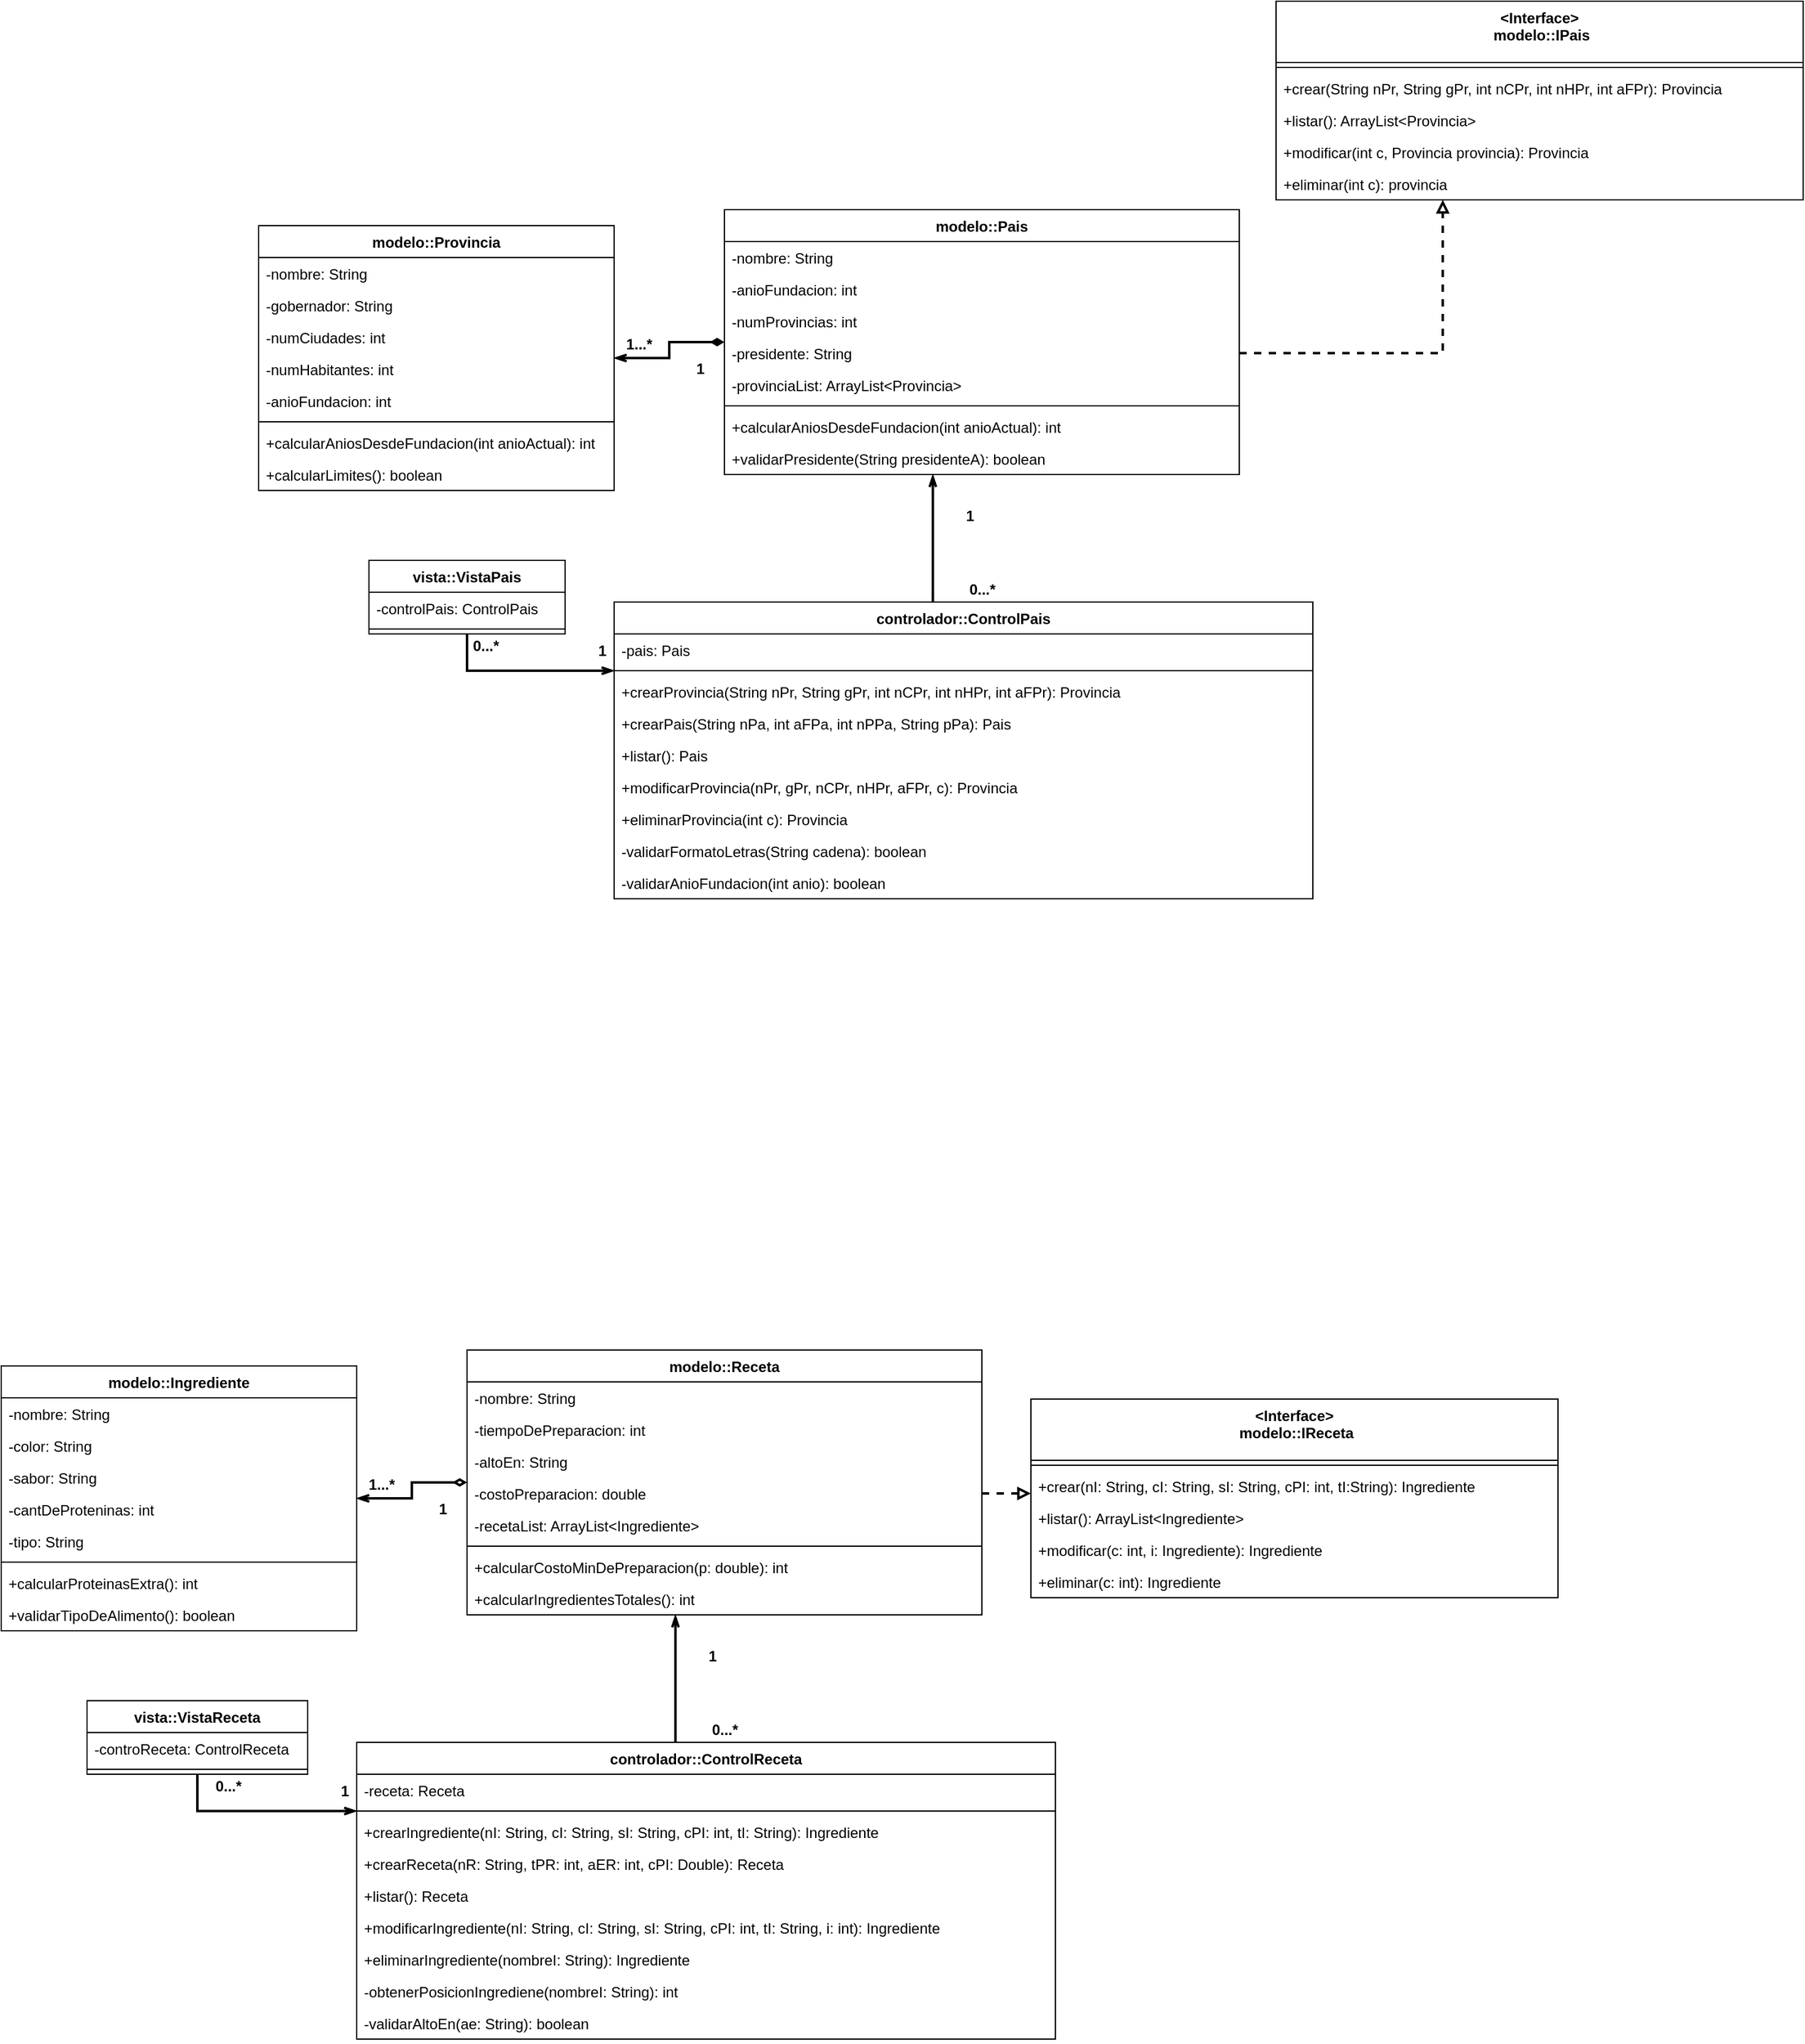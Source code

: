 <mxfile version="18.0.1" type="github">
  <diagram id="Xy5j6NjRfo06URsnQNJd" name="Page-1">
    <mxGraphModel dx="1882" dy="1628" grid="1" gridSize="10" guides="1" tooltips="1" connect="1" arrows="1" fold="1" page="1" pageScale="1" pageWidth="827" pageHeight="1169" math="0" shadow="0">
      <root>
        <mxCell id="0" />
        <mxCell id="1" parent="0" />
        <mxCell id="cnrkMwEogR2Gx3-n7gU5-1" value="modelo::Pais" style="swimlane;fontStyle=1;align=center;verticalAlign=top;childLayout=stackLayout;horizontal=1;startSize=26;horizontalStack=0;resizeParent=1;resizeParentMax=0;resizeLast=0;collapsible=1;marginBottom=0;" parent="1" vertex="1">
          <mxGeometry x="280" y="30" width="420" height="216" as="geometry" />
        </mxCell>
        <mxCell id="cnrkMwEogR2Gx3-n7gU5-2" value="-nombre: String " style="text;strokeColor=none;fillColor=none;align=left;verticalAlign=top;spacingLeft=4;spacingRight=4;overflow=hidden;rotatable=0;points=[[0,0.5],[1,0.5]];portConstraint=eastwest;" parent="cnrkMwEogR2Gx3-n7gU5-1" vertex="1">
          <mxGeometry y="26" width="420" height="26" as="geometry" />
        </mxCell>
        <mxCell id="cnrkMwEogR2Gx3-n7gU5-24" value="-anioFundacion: int " style="text;strokeColor=none;fillColor=none;align=left;verticalAlign=top;spacingLeft=4;spacingRight=4;overflow=hidden;rotatable=0;points=[[0,0.5],[1,0.5]];portConstraint=eastwest;" parent="cnrkMwEogR2Gx3-n7gU5-1" vertex="1">
          <mxGeometry y="52" width="420" height="26" as="geometry" />
        </mxCell>
        <mxCell id="cnrkMwEogR2Gx3-n7gU5-23" value="-numProvincias: int" style="text;strokeColor=none;fillColor=none;align=left;verticalAlign=top;spacingLeft=4;spacingRight=4;overflow=hidden;rotatable=0;points=[[0,0.5],[1,0.5]];portConstraint=eastwest;" parent="cnrkMwEogR2Gx3-n7gU5-1" vertex="1">
          <mxGeometry y="78" width="420" height="26" as="geometry" />
        </mxCell>
        <mxCell id="cnrkMwEogR2Gx3-n7gU5-25" value="-presidente: String " style="text;strokeColor=none;fillColor=none;align=left;verticalAlign=top;spacingLeft=4;spacingRight=4;overflow=hidden;rotatable=0;points=[[0,0.5],[1,0.5]];portConstraint=eastwest;" parent="cnrkMwEogR2Gx3-n7gU5-1" vertex="1">
          <mxGeometry y="104" width="420" height="26" as="geometry" />
        </mxCell>
        <mxCell id="cnrkMwEogR2Gx3-n7gU5-22" value="-provinciaList: ArrayList&lt;Provincia&gt;" style="text;strokeColor=none;fillColor=none;align=left;verticalAlign=top;spacingLeft=4;spacingRight=4;overflow=hidden;rotatable=0;points=[[0,0.5],[1,0.5]];portConstraint=eastwest;" parent="cnrkMwEogR2Gx3-n7gU5-1" vertex="1">
          <mxGeometry y="130" width="420" height="26" as="geometry" />
        </mxCell>
        <mxCell id="cnrkMwEogR2Gx3-n7gU5-3" value="" style="line;strokeWidth=1;fillColor=none;align=left;verticalAlign=middle;spacingTop=-1;spacingLeft=3;spacingRight=3;rotatable=0;labelPosition=right;points=[];portConstraint=eastwest;" parent="cnrkMwEogR2Gx3-n7gU5-1" vertex="1">
          <mxGeometry y="156" width="420" height="8" as="geometry" />
        </mxCell>
        <mxCell id="cnrkMwEogR2Gx3-n7gU5-4" value="+calcularAniosDesdeFundacion(int anioActual): int  " style="text;strokeColor=none;fillColor=none;align=left;verticalAlign=top;spacingLeft=4;spacingRight=4;overflow=hidden;rotatable=0;points=[[0,0.5],[1,0.5]];portConstraint=eastwest;" parent="cnrkMwEogR2Gx3-n7gU5-1" vertex="1">
          <mxGeometry y="164" width="420" height="26" as="geometry" />
        </mxCell>
        <mxCell id="cnrkMwEogR2Gx3-n7gU5-26" value="+validarPresidente(String presidenteA): boolean" style="text;strokeColor=none;fillColor=none;align=left;verticalAlign=top;spacingLeft=4;spacingRight=4;overflow=hidden;rotatable=0;points=[[0,0.5],[1,0.5]];portConstraint=eastwest;" parent="cnrkMwEogR2Gx3-n7gU5-1" vertex="1">
          <mxGeometry y="190" width="420" height="26" as="geometry" />
        </mxCell>
        <mxCell id="cnrkMwEogR2Gx3-n7gU5-29" style="edgeStyle=orthogonalEdgeStyle;rounded=0;orthogonalLoop=1;jettySize=auto;html=1;endArrow=openThin;endFill=0;startArrow=diamondThin;startFill=1;exitX=0;exitY=0.5;exitDx=0;exitDy=0;strokeWidth=2;" parent="1" source="cnrkMwEogR2Gx3-n7gU5-1" target="cnrkMwEogR2Gx3-n7gU5-5" edge="1">
          <mxGeometry relative="1" as="geometry" />
        </mxCell>
        <mxCell id="cnrkMwEogR2Gx3-n7gU5-5" value="modelo::Provincia" style="swimlane;fontStyle=1;align=center;verticalAlign=top;childLayout=stackLayout;horizontal=1;startSize=26;horizontalStack=0;resizeParent=1;resizeParentMax=0;resizeLast=0;collapsible=1;marginBottom=0;" parent="1" vertex="1">
          <mxGeometry x="-100" y="43" width="290" height="216" as="geometry" />
        </mxCell>
        <mxCell id="cnrkMwEogR2Gx3-n7gU5-9" value="-nombre: String" style="text;strokeColor=none;fillColor=none;align=left;verticalAlign=top;spacingLeft=4;spacingRight=4;overflow=hidden;rotatable=0;points=[[0,0.5],[1,0.5]];portConstraint=eastwest;" parent="cnrkMwEogR2Gx3-n7gU5-5" vertex="1">
          <mxGeometry y="26" width="290" height="26" as="geometry" />
        </mxCell>
        <mxCell id="cnrkMwEogR2Gx3-n7gU5-10" value="-gobernador: String " style="text;strokeColor=none;fillColor=none;align=left;verticalAlign=top;spacingLeft=4;spacingRight=4;overflow=hidden;rotatable=0;points=[[0,0.5],[1,0.5]];portConstraint=eastwest;" parent="cnrkMwEogR2Gx3-n7gU5-5" vertex="1">
          <mxGeometry y="52" width="290" height="26" as="geometry" />
        </mxCell>
        <mxCell id="cnrkMwEogR2Gx3-n7gU5-6" value="-numCiudades: int" style="text;strokeColor=none;fillColor=none;align=left;verticalAlign=top;spacingLeft=4;spacingRight=4;overflow=hidden;rotatable=0;points=[[0,0.5],[1,0.5]];portConstraint=eastwest;" parent="cnrkMwEogR2Gx3-n7gU5-5" vertex="1">
          <mxGeometry y="78" width="290" height="26" as="geometry" />
        </mxCell>
        <mxCell id="cnrkMwEogR2Gx3-n7gU5-11" value="-numHabitantes: int" style="text;strokeColor=none;fillColor=none;align=left;verticalAlign=top;spacingLeft=4;spacingRight=4;overflow=hidden;rotatable=0;points=[[0,0.5],[1,0.5]];portConstraint=eastwest;" parent="cnrkMwEogR2Gx3-n7gU5-5" vertex="1">
          <mxGeometry y="104" width="290" height="26" as="geometry" />
        </mxCell>
        <mxCell id="cnrkMwEogR2Gx3-n7gU5-12" value="-anioFundacion: int " style="text;strokeColor=none;fillColor=none;align=left;verticalAlign=top;spacingLeft=4;spacingRight=4;overflow=hidden;rotatable=0;points=[[0,0.5],[1,0.5]];portConstraint=eastwest;" parent="cnrkMwEogR2Gx3-n7gU5-5" vertex="1">
          <mxGeometry y="130" width="290" height="26" as="geometry" />
        </mxCell>
        <mxCell id="cnrkMwEogR2Gx3-n7gU5-7" value="" style="line;strokeWidth=1;fillColor=none;align=left;verticalAlign=middle;spacingTop=-1;spacingLeft=3;spacingRight=3;rotatable=0;labelPosition=right;points=[];portConstraint=eastwest;" parent="cnrkMwEogR2Gx3-n7gU5-5" vertex="1">
          <mxGeometry y="156" width="290" height="8" as="geometry" />
        </mxCell>
        <mxCell id="cnrkMwEogR2Gx3-n7gU5-13" value="+calcularAniosDesdeFundacion(int anioActual): int" style="text;strokeColor=none;fillColor=none;align=left;verticalAlign=top;spacingLeft=4;spacingRight=4;overflow=hidden;rotatable=0;points=[[0,0.5],[1,0.5]];portConstraint=eastwest;" parent="cnrkMwEogR2Gx3-n7gU5-5" vertex="1">
          <mxGeometry y="164" width="290" height="26" as="geometry" />
        </mxCell>
        <mxCell id="cnrkMwEogR2Gx3-n7gU5-8" value="+calcularLimites(): boolean" style="text;strokeColor=none;fillColor=none;align=left;verticalAlign=top;spacingLeft=4;spacingRight=4;overflow=hidden;rotatable=0;points=[[0,0.5],[1,0.5]];portConstraint=eastwest;" parent="cnrkMwEogR2Gx3-n7gU5-5" vertex="1">
          <mxGeometry y="190" width="290" height="26" as="geometry" />
        </mxCell>
        <mxCell id="cnrkMwEogR2Gx3-n7gU5-15" value="&lt;Interface&gt;&#xa; modelo::IPais" style="swimlane;fontStyle=1;align=center;verticalAlign=top;childLayout=stackLayout;horizontal=1;startSize=50;horizontalStack=0;resizeParent=1;resizeParentMax=0;resizeLast=0;collapsible=1;marginBottom=0;" parent="1" vertex="1">
          <mxGeometry x="730" y="-140" width="430" height="162" as="geometry" />
        </mxCell>
        <mxCell id="cnrkMwEogR2Gx3-n7gU5-17" value="" style="line;strokeWidth=1;fillColor=none;align=left;verticalAlign=middle;spacingTop=-1;spacingLeft=3;spacingRight=3;rotatable=0;labelPosition=right;points=[];portConstraint=eastwest;" parent="cnrkMwEogR2Gx3-n7gU5-15" vertex="1">
          <mxGeometry y="50" width="430" height="8" as="geometry" />
        </mxCell>
        <mxCell id="cnrkMwEogR2Gx3-n7gU5-18" value="+crear(String nPr, String gPr, int nCPr, int nHPr, int aFPr): Provincia" style="text;strokeColor=none;fillColor=none;align=left;verticalAlign=top;spacingLeft=4;spacingRight=4;overflow=hidden;rotatable=0;points=[[0,0.5],[1,0.5]];portConstraint=eastwest;" parent="cnrkMwEogR2Gx3-n7gU5-15" vertex="1">
          <mxGeometry y="58" width="430" height="26" as="geometry" />
        </mxCell>
        <mxCell id="cnrkMwEogR2Gx3-n7gU5-19" value="+listar(): ArrayList&lt;Provincia&gt;" style="text;strokeColor=none;fillColor=none;align=left;verticalAlign=top;spacingLeft=4;spacingRight=4;overflow=hidden;rotatable=0;points=[[0,0.5],[1,0.5]];portConstraint=eastwest;" parent="cnrkMwEogR2Gx3-n7gU5-15" vertex="1">
          <mxGeometry y="84" width="430" height="26" as="geometry" />
        </mxCell>
        <mxCell id="cnrkMwEogR2Gx3-n7gU5-20" value="+modificar(int c, Provincia provincia): Provincia" style="text;strokeColor=none;fillColor=none;align=left;verticalAlign=top;spacingLeft=4;spacingRight=4;overflow=hidden;rotatable=0;points=[[0,0.5],[1,0.5]];portConstraint=eastwest;" parent="cnrkMwEogR2Gx3-n7gU5-15" vertex="1">
          <mxGeometry y="110" width="430" height="26" as="geometry" />
        </mxCell>
        <mxCell id="cnrkMwEogR2Gx3-n7gU5-21" value="+eliminar(int c): provincia" style="text;strokeColor=none;fillColor=none;align=left;verticalAlign=top;spacingLeft=4;spacingRight=4;overflow=hidden;rotatable=0;points=[[0,0.5],[1,0.5]];portConstraint=eastwest;" parent="cnrkMwEogR2Gx3-n7gU5-15" vertex="1">
          <mxGeometry y="136" width="430" height="26" as="geometry" />
        </mxCell>
        <mxCell id="cnrkMwEogR2Gx3-n7gU5-28" style="edgeStyle=orthogonalEdgeStyle;rounded=0;orthogonalLoop=1;jettySize=auto;html=1;dashed=1;endArrow=block;endFill=0;strokeWidth=2;" parent="1" source="cnrkMwEogR2Gx3-n7gU5-25" target="cnrkMwEogR2Gx3-n7gU5-15" edge="1">
          <mxGeometry relative="1" as="geometry">
            <Array as="points">
              <mxPoint x="866" y="147" />
            </Array>
          </mxGeometry>
        </mxCell>
        <mxCell id="cnrkMwEogR2Gx3-n7gU5-40" style="edgeStyle=orthogonalEdgeStyle;rounded=0;orthogonalLoop=1;jettySize=auto;html=1;startArrow=none;startFill=0;endArrow=openThin;endFill=0;strokeWidth=2;" parent="1" source="cnrkMwEogR2Gx3-n7gU5-30" target="cnrkMwEogR2Gx3-n7gU5-1" edge="1">
          <mxGeometry relative="1" as="geometry">
            <Array as="points">
              <mxPoint x="450" y="270" />
              <mxPoint x="450" y="270" />
            </Array>
          </mxGeometry>
        </mxCell>
        <mxCell id="cnrkMwEogR2Gx3-n7gU5-30" value="controlador::ControlPais" style="swimlane;fontStyle=1;align=center;verticalAlign=top;childLayout=stackLayout;horizontal=1;startSize=26;horizontalStack=0;resizeParent=1;resizeParentMax=0;resizeLast=0;collapsible=1;marginBottom=0;" parent="1" vertex="1">
          <mxGeometry x="190" y="350" width="570" height="242" as="geometry" />
        </mxCell>
        <mxCell id="cnrkMwEogR2Gx3-n7gU5-31" value="-pais: Pais" style="text;strokeColor=none;fillColor=none;align=left;verticalAlign=top;spacingLeft=4;spacingRight=4;overflow=hidden;rotatable=0;points=[[0,0.5],[1,0.5]];portConstraint=eastwest;" parent="cnrkMwEogR2Gx3-n7gU5-30" vertex="1">
          <mxGeometry y="26" width="570" height="26" as="geometry" />
        </mxCell>
        <mxCell id="cnrkMwEogR2Gx3-n7gU5-32" value="" style="line;strokeWidth=1;fillColor=none;align=left;verticalAlign=middle;spacingTop=-1;spacingLeft=3;spacingRight=3;rotatable=0;labelPosition=right;points=[];portConstraint=eastwest;" parent="cnrkMwEogR2Gx3-n7gU5-30" vertex="1">
          <mxGeometry y="52" width="570" height="8" as="geometry" />
        </mxCell>
        <mxCell id="cnrkMwEogR2Gx3-n7gU5-59" value="+crearProvincia(String nPr, String gPr, int nCPr, int nHPr, int aFPr): Provincia" style="text;strokeColor=none;fillColor=none;align=left;verticalAlign=top;spacingLeft=4;spacingRight=4;overflow=hidden;rotatable=0;points=[[0,0.5],[1,0.5]];portConstraint=eastwest;" parent="cnrkMwEogR2Gx3-n7gU5-30" vertex="1">
          <mxGeometry y="60" width="570" height="26" as="geometry" />
        </mxCell>
        <mxCell id="cnrkMwEogR2Gx3-n7gU5-57" value="+crearPais(String nPa, int aFPa, int nPPa, String pPa): Pais" style="text;strokeColor=none;fillColor=none;align=left;verticalAlign=top;spacingLeft=4;spacingRight=4;overflow=hidden;rotatable=0;points=[[0,0.5],[1,0.5]];portConstraint=eastwest;" parent="cnrkMwEogR2Gx3-n7gU5-30" vertex="1">
          <mxGeometry y="86" width="570" height="26" as="geometry" />
        </mxCell>
        <mxCell id="cnrkMwEogR2Gx3-n7gU5-43" value="+listar(): Pais" style="text;strokeColor=none;fillColor=none;align=left;verticalAlign=top;spacingLeft=4;spacingRight=4;overflow=hidden;rotatable=0;points=[[0,0.5],[1,0.5]];portConstraint=eastwest;" parent="cnrkMwEogR2Gx3-n7gU5-30" vertex="1">
          <mxGeometry y="112" width="570" height="26" as="geometry" />
        </mxCell>
        <mxCell id="cnrkMwEogR2Gx3-n7gU5-61" value="+modificarProvincia(nPr, gPr, nCPr, nHPr, aFPr, c): Provincia" style="text;strokeColor=none;fillColor=none;align=left;verticalAlign=top;spacingLeft=4;spacingRight=4;overflow=hidden;rotatable=0;points=[[0,0.5],[1,0.5]];portConstraint=eastwest;" parent="cnrkMwEogR2Gx3-n7gU5-30" vertex="1">
          <mxGeometry y="138" width="570" height="26" as="geometry" />
        </mxCell>
        <mxCell id="cnrkMwEogR2Gx3-n7gU5-60" value="+eliminarProvincia(int c): Provincia" style="text;strokeColor=none;fillColor=none;align=left;verticalAlign=top;spacingLeft=4;spacingRight=4;overflow=hidden;rotatable=0;points=[[0,0.5],[1,0.5]];portConstraint=eastwest;" parent="cnrkMwEogR2Gx3-n7gU5-30" vertex="1">
          <mxGeometry y="164" width="570" height="26" as="geometry" />
        </mxCell>
        <mxCell id="cnrkMwEogR2Gx3-n7gU5-54" value="-validarFormatoLetras(String cadena): boolean&#xa;" style="text;strokeColor=none;fillColor=none;align=left;verticalAlign=top;spacingLeft=4;spacingRight=4;overflow=hidden;rotatable=0;points=[[0,0.5],[1,0.5]];portConstraint=eastwest;" parent="cnrkMwEogR2Gx3-n7gU5-30" vertex="1">
          <mxGeometry y="190" width="570" height="26" as="geometry" />
        </mxCell>
        <mxCell id="cnrkMwEogR2Gx3-n7gU5-55" value="-validarAnioFundacion(int anio): boolean" style="text;strokeColor=none;fillColor=none;align=left;verticalAlign=top;spacingLeft=4;spacingRight=4;overflow=hidden;rotatable=0;points=[[0,0.5],[1,0.5]];portConstraint=eastwest;" parent="cnrkMwEogR2Gx3-n7gU5-30" vertex="1">
          <mxGeometry y="216" width="570" height="26" as="geometry" />
        </mxCell>
        <mxCell id="cnrkMwEogR2Gx3-n7gU5-38" style="edgeStyle=orthogonalEdgeStyle;rounded=0;orthogonalLoop=1;jettySize=auto;html=1;entryX=0;entryY=0.5;entryDx=0;entryDy=0;entryPerimeter=0;startArrow=none;startFill=0;endArrow=openThin;endFill=0;strokeWidth=2;" parent="1" source="cnrkMwEogR2Gx3-n7gU5-34" target="cnrkMwEogR2Gx3-n7gU5-32" edge="1">
          <mxGeometry relative="1" as="geometry" />
        </mxCell>
        <mxCell id="cnrkMwEogR2Gx3-n7gU5-34" value="vista::VistaPais" style="swimlane;fontStyle=1;align=center;verticalAlign=top;childLayout=stackLayout;horizontal=1;startSize=26;horizontalStack=0;resizeParent=1;resizeParentMax=0;resizeLast=0;collapsible=1;marginBottom=0;" parent="1" vertex="1">
          <mxGeometry x="-10" y="316" width="160" height="60" as="geometry" />
        </mxCell>
        <mxCell id="cnrkMwEogR2Gx3-n7gU5-35" value="-controlPais: ControlPais" style="text;strokeColor=none;fillColor=none;align=left;verticalAlign=top;spacingLeft=4;spacingRight=4;overflow=hidden;rotatable=0;points=[[0,0.5],[1,0.5]];portConstraint=eastwest;" parent="cnrkMwEogR2Gx3-n7gU5-34" vertex="1">
          <mxGeometry y="26" width="160" height="26" as="geometry" />
        </mxCell>
        <mxCell id="cnrkMwEogR2Gx3-n7gU5-36" value="" style="line;strokeWidth=1;fillColor=none;align=left;verticalAlign=middle;spacingTop=-1;spacingLeft=3;spacingRight=3;rotatable=0;labelPosition=right;points=[];portConstraint=eastwest;" parent="cnrkMwEogR2Gx3-n7gU5-34" vertex="1">
          <mxGeometry y="52" width="160" height="8" as="geometry" />
        </mxCell>
        <mxCell id="cnrkMwEogR2Gx3-n7gU5-46" value="0...*" style="text;html=1;align=center;verticalAlign=middle;resizable=0;points=[];autosize=1;strokeColor=none;fillColor=none;strokeWidth=1;perimeterSpacing=1;fontStyle=1" parent="1" vertex="1">
          <mxGeometry x="65" y="376" width="40" height="20" as="geometry" />
        </mxCell>
        <mxCell id="cnrkMwEogR2Gx3-n7gU5-47" value="&lt;b&gt;1&lt;/b&gt;" style="text;html=1;align=center;verticalAlign=middle;resizable=0;points=[];autosize=1;strokeColor=none;fillColor=none;" parent="1" vertex="1">
          <mxGeometry x="170" y="380" width="20" height="20" as="geometry" />
        </mxCell>
        <mxCell id="cnrkMwEogR2Gx3-n7gU5-48" value="0...*" style="text;html=1;align=center;verticalAlign=middle;resizable=0;points=[];autosize=1;strokeColor=none;fillColor=none;fontStyle=1" parent="1" vertex="1">
          <mxGeometry x="470" y="330" width="40" height="20" as="geometry" />
        </mxCell>
        <mxCell id="cnrkMwEogR2Gx3-n7gU5-49" value="1" style="text;html=1;align=center;verticalAlign=middle;resizable=0;points=[];autosize=1;strokeColor=none;fillColor=none;fontStyle=1" parent="1" vertex="1">
          <mxGeometry x="470" y="270" width="20" height="20" as="geometry" />
        </mxCell>
        <mxCell id="cnrkMwEogR2Gx3-n7gU5-50" value="&lt;b&gt;1...*&lt;/b&gt;" style="text;html=1;align=center;verticalAlign=middle;resizable=0;points=[];autosize=1;strokeColor=none;fillColor=none;" parent="1" vertex="1">
          <mxGeometry x="190" y="130" width="40" height="20" as="geometry" />
        </mxCell>
        <mxCell id="cnrkMwEogR2Gx3-n7gU5-51" value="1" style="text;html=1;align=center;verticalAlign=middle;resizable=0;points=[];autosize=1;strokeColor=none;fillColor=none;fontStyle=1" parent="1" vertex="1">
          <mxGeometry x="250" y="150" width="20" height="20" as="geometry" />
        </mxCell>
        <mxCell id="cnrkMwEogR2Gx3-n7gU5-62" value="modelo::Receta" style="swimlane;fontStyle=1;align=center;verticalAlign=top;childLayout=stackLayout;horizontal=1;startSize=26;horizontalStack=0;resizeParent=1;resizeParentMax=0;resizeLast=0;collapsible=1;marginBottom=0;" parent="1" vertex="1">
          <mxGeometry x="70" y="960" width="420" height="216" as="geometry" />
        </mxCell>
        <mxCell id="cnrkMwEogR2Gx3-n7gU5-63" value="-nombre: String " style="text;strokeColor=none;fillColor=none;align=left;verticalAlign=top;spacingLeft=4;spacingRight=4;overflow=hidden;rotatable=0;points=[[0,0.5],[1,0.5]];portConstraint=eastwest;" parent="cnrkMwEogR2Gx3-n7gU5-62" vertex="1">
          <mxGeometry y="26" width="420" height="26" as="geometry" />
        </mxCell>
        <mxCell id="cnrkMwEogR2Gx3-n7gU5-64" value="-tiempoDePreparacion: int" style="text;strokeColor=none;fillColor=none;align=left;verticalAlign=top;spacingLeft=4;spacingRight=4;overflow=hidden;rotatable=0;points=[[0,0.5],[1,0.5]];portConstraint=eastwest;" parent="cnrkMwEogR2Gx3-n7gU5-62" vertex="1">
          <mxGeometry y="52" width="420" height="26" as="geometry" />
        </mxCell>
        <mxCell id="cnrkMwEogR2Gx3-n7gU5-65" value="-altoEn: String" style="text;strokeColor=none;fillColor=none;align=left;verticalAlign=top;spacingLeft=4;spacingRight=4;overflow=hidden;rotatable=0;points=[[0,0.5],[1,0.5]];portConstraint=eastwest;" parent="cnrkMwEogR2Gx3-n7gU5-62" vertex="1">
          <mxGeometry y="78" width="420" height="26" as="geometry" />
        </mxCell>
        <mxCell id="cnrkMwEogR2Gx3-n7gU5-66" value="-costoPreparacion: double" style="text;strokeColor=none;fillColor=none;align=left;verticalAlign=top;spacingLeft=4;spacingRight=4;overflow=hidden;rotatable=0;points=[[0,0.5],[1,0.5]];portConstraint=eastwest;" parent="cnrkMwEogR2Gx3-n7gU5-62" vertex="1">
          <mxGeometry y="104" width="420" height="26" as="geometry" />
        </mxCell>
        <mxCell id="cnrkMwEogR2Gx3-n7gU5-67" value="-recetaList: ArrayList&lt;Ingrediente&gt;" style="text;strokeColor=none;fillColor=none;align=left;verticalAlign=top;spacingLeft=4;spacingRight=4;overflow=hidden;rotatable=0;points=[[0,0.5],[1,0.5]];portConstraint=eastwest;" parent="cnrkMwEogR2Gx3-n7gU5-62" vertex="1">
          <mxGeometry y="130" width="420" height="26" as="geometry" />
        </mxCell>
        <mxCell id="cnrkMwEogR2Gx3-n7gU5-68" value="" style="line;strokeWidth=1;fillColor=none;align=left;verticalAlign=middle;spacingTop=-1;spacingLeft=3;spacingRight=3;rotatable=0;labelPosition=right;points=[];portConstraint=eastwest;" parent="cnrkMwEogR2Gx3-n7gU5-62" vertex="1">
          <mxGeometry y="156" width="420" height="8" as="geometry" />
        </mxCell>
        <mxCell id="cnrkMwEogR2Gx3-n7gU5-69" value="+calcularCostoMinDePreparacion(p: double): int" style="text;strokeColor=none;fillColor=none;align=left;verticalAlign=top;spacingLeft=4;spacingRight=4;overflow=hidden;rotatable=0;points=[[0,0.5],[1,0.5]];portConstraint=eastwest;" parent="cnrkMwEogR2Gx3-n7gU5-62" vertex="1">
          <mxGeometry y="164" width="420" height="26" as="geometry" />
        </mxCell>
        <mxCell id="cnrkMwEogR2Gx3-n7gU5-70" value="+calcularIngredientesTotales(): int" style="text;strokeColor=none;fillColor=none;align=left;verticalAlign=top;spacingLeft=4;spacingRight=4;overflow=hidden;rotatable=0;points=[[0,0.5],[1,0.5]];portConstraint=eastwest;" parent="cnrkMwEogR2Gx3-n7gU5-62" vertex="1">
          <mxGeometry y="190" width="420" height="26" as="geometry" />
        </mxCell>
        <mxCell id="cnrkMwEogR2Gx3-n7gU5-71" style="edgeStyle=orthogonalEdgeStyle;rounded=0;orthogonalLoop=1;jettySize=auto;html=1;endArrow=openThin;endFill=0;startArrow=diamondThin;startFill=0;exitX=0;exitY=0.5;exitDx=0;exitDy=0;strokeWidth=2;" parent="1" source="cnrkMwEogR2Gx3-n7gU5-62" target="cnrkMwEogR2Gx3-n7gU5-72" edge="1">
          <mxGeometry relative="1" as="geometry" />
        </mxCell>
        <mxCell id="cnrkMwEogR2Gx3-n7gU5-72" value="modelo::Ingrediente" style="swimlane;fontStyle=1;align=center;verticalAlign=top;childLayout=stackLayout;horizontal=1;startSize=26;horizontalStack=0;resizeParent=1;resizeParentMax=0;resizeLast=0;collapsible=1;marginBottom=0;" parent="1" vertex="1">
          <mxGeometry x="-310" y="973" width="290" height="216" as="geometry" />
        </mxCell>
        <mxCell id="cnrkMwEogR2Gx3-n7gU5-73" value="-nombre: String" style="text;strokeColor=none;fillColor=none;align=left;verticalAlign=top;spacingLeft=4;spacingRight=4;overflow=hidden;rotatable=0;points=[[0,0.5],[1,0.5]];portConstraint=eastwest;" parent="cnrkMwEogR2Gx3-n7gU5-72" vertex="1">
          <mxGeometry y="26" width="290" height="26" as="geometry" />
        </mxCell>
        <mxCell id="cnrkMwEogR2Gx3-n7gU5-74" value="-color: String" style="text;strokeColor=none;fillColor=none;align=left;verticalAlign=top;spacingLeft=4;spacingRight=4;overflow=hidden;rotatable=0;points=[[0,0.5],[1,0.5]];portConstraint=eastwest;" parent="cnrkMwEogR2Gx3-n7gU5-72" vertex="1">
          <mxGeometry y="52" width="290" height="26" as="geometry" />
        </mxCell>
        <mxCell id="cnrkMwEogR2Gx3-n7gU5-75" value="-sabor: String" style="text;strokeColor=none;fillColor=none;align=left;verticalAlign=top;spacingLeft=4;spacingRight=4;overflow=hidden;rotatable=0;points=[[0,0.5],[1,0.5]];portConstraint=eastwest;" parent="cnrkMwEogR2Gx3-n7gU5-72" vertex="1">
          <mxGeometry y="78" width="290" height="26" as="geometry" />
        </mxCell>
        <mxCell id="cnrkMwEogR2Gx3-n7gU5-76" value="-cantDeProteninas: int" style="text;strokeColor=none;fillColor=none;align=left;verticalAlign=top;spacingLeft=4;spacingRight=4;overflow=hidden;rotatable=0;points=[[0,0.5],[1,0.5]];portConstraint=eastwest;" parent="cnrkMwEogR2Gx3-n7gU5-72" vertex="1">
          <mxGeometry y="104" width="290" height="26" as="geometry" />
        </mxCell>
        <mxCell id="cnrkMwEogR2Gx3-n7gU5-77" value="-tipo: String" style="text;strokeColor=none;fillColor=none;align=left;verticalAlign=top;spacingLeft=4;spacingRight=4;overflow=hidden;rotatable=0;points=[[0,0.5],[1,0.5]];portConstraint=eastwest;" parent="cnrkMwEogR2Gx3-n7gU5-72" vertex="1">
          <mxGeometry y="130" width="290" height="26" as="geometry" />
        </mxCell>
        <mxCell id="cnrkMwEogR2Gx3-n7gU5-78" value="" style="line;strokeWidth=1;fillColor=none;align=left;verticalAlign=middle;spacingTop=-1;spacingLeft=3;spacingRight=3;rotatable=0;labelPosition=right;points=[];portConstraint=eastwest;" parent="cnrkMwEogR2Gx3-n7gU5-72" vertex="1">
          <mxGeometry y="156" width="290" height="8" as="geometry" />
        </mxCell>
        <mxCell id="cnrkMwEogR2Gx3-n7gU5-79" value="+calcularProteinasExtra(): int" style="text;strokeColor=none;fillColor=none;align=left;verticalAlign=top;spacingLeft=4;spacingRight=4;overflow=hidden;rotatable=0;points=[[0,0.5],[1,0.5]];portConstraint=eastwest;" parent="cnrkMwEogR2Gx3-n7gU5-72" vertex="1">
          <mxGeometry y="164" width="290" height="26" as="geometry" />
        </mxCell>
        <mxCell id="cnrkMwEogR2Gx3-n7gU5-80" value="+validarTipoDeAlimento(): boolean" style="text;strokeColor=none;fillColor=none;align=left;verticalAlign=top;spacingLeft=4;spacingRight=4;overflow=hidden;rotatable=0;points=[[0,0.5],[1,0.5]];portConstraint=eastwest;" parent="cnrkMwEogR2Gx3-n7gU5-72" vertex="1">
          <mxGeometry y="190" width="290" height="26" as="geometry" />
        </mxCell>
        <mxCell id="cnrkMwEogR2Gx3-n7gU5-81" value="&lt;Interface&gt;&#xa; modelo::IReceta" style="swimlane;fontStyle=1;align=center;verticalAlign=top;childLayout=stackLayout;horizontal=1;startSize=50;horizontalStack=0;resizeParent=1;resizeParentMax=0;resizeLast=0;collapsible=1;marginBottom=0;" parent="1" vertex="1">
          <mxGeometry x="530" y="1000" width="430" height="162" as="geometry" />
        </mxCell>
        <mxCell id="cnrkMwEogR2Gx3-n7gU5-82" value="" style="line;strokeWidth=1;fillColor=none;align=left;verticalAlign=middle;spacingTop=-1;spacingLeft=3;spacingRight=3;rotatable=0;labelPosition=right;points=[];portConstraint=eastwest;" parent="cnrkMwEogR2Gx3-n7gU5-81" vertex="1">
          <mxGeometry y="50" width="430" height="8" as="geometry" />
        </mxCell>
        <mxCell id="cnrkMwEogR2Gx3-n7gU5-83" value="+crear(nI: String, cI: String, sI: String, cPI: int, tI:String): Ingrediente" style="text;strokeColor=none;fillColor=none;align=left;verticalAlign=top;spacingLeft=4;spacingRight=4;overflow=hidden;rotatable=0;points=[[0,0.5],[1,0.5]];portConstraint=eastwest;" parent="cnrkMwEogR2Gx3-n7gU5-81" vertex="1">
          <mxGeometry y="58" width="430" height="26" as="geometry" />
        </mxCell>
        <mxCell id="cnrkMwEogR2Gx3-n7gU5-84" value="+listar(): ArrayList&lt;Ingrediente&gt;" style="text;strokeColor=none;fillColor=none;align=left;verticalAlign=top;spacingLeft=4;spacingRight=4;overflow=hidden;rotatable=0;points=[[0,0.5],[1,0.5]];portConstraint=eastwest;" parent="cnrkMwEogR2Gx3-n7gU5-81" vertex="1">
          <mxGeometry y="84" width="430" height="26" as="geometry" />
        </mxCell>
        <mxCell id="cnrkMwEogR2Gx3-n7gU5-85" value="+modificar(c: int, i: Ingrediente): Ingrediente" style="text;strokeColor=none;fillColor=none;align=left;verticalAlign=top;spacingLeft=4;spacingRight=4;overflow=hidden;rotatable=0;points=[[0,0.5],[1,0.5]];portConstraint=eastwest;" parent="cnrkMwEogR2Gx3-n7gU5-81" vertex="1">
          <mxGeometry y="110" width="430" height="26" as="geometry" />
        </mxCell>
        <mxCell id="cnrkMwEogR2Gx3-n7gU5-86" value="+eliminar(c: int): Ingrediente" style="text;strokeColor=none;fillColor=none;align=left;verticalAlign=top;spacingLeft=4;spacingRight=4;overflow=hidden;rotatable=0;points=[[0,0.5],[1,0.5]];portConstraint=eastwest;" parent="cnrkMwEogR2Gx3-n7gU5-81" vertex="1">
          <mxGeometry y="136" width="430" height="26" as="geometry" />
        </mxCell>
        <mxCell id="cnrkMwEogR2Gx3-n7gU5-87" style="edgeStyle=orthogonalEdgeStyle;rounded=0;orthogonalLoop=1;jettySize=auto;html=1;dashed=1;endArrow=block;endFill=0;strokeWidth=2;" parent="1" source="cnrkMwEogR2Gx3-n7gU5-66" target="cnrkMwEogR2Gx3-n7gU5-81" edge="1">
          <mxGeometry relative="1" as="geometry">
            <Array as="points">
              <mxPoint x="656" y="1077" />
            </Array>
          </mxGeometry>
        </mxCell>
        <mxCell id="cnrkMwEogR2Gx3-n7gU5-88" style="edgeStyle=orthogonalEdgeStyle;rounded=0;orthogonalLoop=1;jettySize=auto;html=1;startArrow=none;startFill=0;endArrow=openThin;endFill=0;strokeWidth=2;" parent="1" source="cnrkMwEogR2Gx3-n7gU5-89" target="cnrkMwEogR2Gx3-n7gU5-62" edge="1">
          <mxGeometry relative="1" as="geometry">
            <Array as="points">
              <mxPoint x="240" y="1200" />
              <mxPoint x="240" y="1200" />
            </Array>
          </mxGeometry>
        </mxCell>
        <mxCell id="cnrkMwEogR2Gx3-n7gU5-89" value="controlador::ControlReceta" style="swimlane;fontStyle=1;align=center;verticalAlign=top;childLayout=stackLayout;horizontal=1;startSize=26;horizontalStack=0;resizeParent=1;resizeParentMax=0;resizeLast=0;collapsible=1;marginBottom=0;" parent="1" vertex="1">
          <mxGeometry x="-20" y="1280" width="570" height="242" as="geometry" />
        </mxCell>
        <mxCell id="cnrkMwEogR2Gx3-n7gU5-90" value="-receta: Receta" style="text;strokeColor=none;fillColor=none;align=left;verticalAlign=top;spacingLeft=4;spacingRight=4;overflow=hidden;rotatable=0;points=[[0,0.5],[1,0.5]];portConstraint=eastwest;" parent="cnrkMwEogR2Gx3-n7gU5-89" vertex="1">
          <mxGeometry y="26" width="570" height="26" as="geometry" />
        </mxCell>
        <mxCell id="cnrkMwEogR2Gx3-n7gU5-91" value="" style="line;strokeWidth=1;fillColor=none;align=left;verticalAlign=middle;spacingTop=-1;spacingLeft=3;spacingRight=3;rotatable=0;labelPosition=right;points=[];portConstraint=eastwest;" parent="cnrkMwEogR2Gx3-n7gU5-89" vertex="1">
          <mxGeometry y="52" width="570" height="8" as="geometry" />
        </mxCell>
        <mxCell id="cnrkMwEogR2Gx3-n7gU5-92" value="+crearIngrediente(nI: String, cI: String, sI: String, cPI: int, tI: String): Ingrediente" style="text;strokeColor=none;fillColor=none;align=left;verticalAlign=top;spacingLeft=4;spacingRight=4;overflow=hidden;rotatable=0;points=[[0,0.5],[1,0.5]];portConstraint=eastwest;" parent="cnrkMwEogR2Gx3-n7gU5-89" vertex="1">
          <mxGeometry y="60" width="570" height="26" as="geometry" />
        </mxCell>
        <mxCell id="cnrkMwEogR2Gx3-n7gU5-93" value="+crearReceta(nR: String, tPR: int, aER: int, cPI: Double): Receta" style="text;strokeColor=none;fillColor=none;align=left;verticalAlign=top;spacingLeft=4;spacingRight=4;overflow=hidden;rotatable=0;points=[[0,0.5],[1,0.5]];portConstraint=eastwest;" parent="cnrkMwEogR2Gx3-n7gU5-89" vertex="1">
          <mxGeometry y="86" width="570" height="26" as="geometry" />
        </mxCell>
        <mxCell id="cnrkMwEogR2Gx3-n7gU5-94" value="+listar(): Receta" style="text;strokeColor=none;fillColor=none;align=left;verticalAlign=top;spacingLeft=4;spacingRight=4;overflow=hidden;rotatable=0;points=[[0,0.5],[1,0.5]];portConstraint=eastwest;" parent="cnrkMwEogR2Gx3-n7gU5-89" vertex="1">
          <mxGeometry y="112" width="570" height="26" as="geometry" />
        </mxCell>
        <mxCell id="cnrkMwEogR2Gx3-n7gU5-95" value="+modificarIngrediente(nI: String, cI: String, sI: String, cPI: int, tI: String, i: int): Ingrediente" style="text;strokeColor=none;fillColor=none;align=left;verticalAlign=top;spacingLeft=4;spacingRight=4;overflow=hidden;rotatable=0;points=[[0,0.5],[1,0.5]];portConstraint=eastwest;" parent="cnrkMwEogR2Gx3-n7gU5-89" vertex="1">
          <mxGeometry y="138" width="570" height="26" as="geometry" />
        </mxCell>
        <mxCell id="cnrkMwEogR2Gx3-n7gU5-96" value="+eliminarIngrediente(nombreI: String): Ingrediente" style="text;strokeColor=none;fillColor=none;align=left;verticalAlign=top;spacingLeft=4;spacingRight=4;overflow=hidden;rotatable=0;points=[[0,0.5],[1,0.5]];portConstraint=eastwest;" parent="cnrkMwEogR2Gx3-n7gU5-89" vertex="1">
          <mxGeometry y="164" width="570" height="26" as="geometry" />
        </mxCell>
        <mxCell id="cnrkMwEogR2Gx3-n7gU5-97" value="-obtenerPosicionIngrediene(nombreI: String): int" style="text;strokeColor=none;fillColor=none;align=left;verticalAlign=top;spacingLeft=4;spacingRight=4;overflow=hidden;rotatable=0;points=[[0,0.5],[1,0.5]];portConstraint=eastwest;" parent="cnrkMwEogR2Gx3-n7gU5-89" vertex="1">
          <mxGeometry y="190" width="570" height="26" as="geometry" />
        </mxCell>
        <mxCell id="cnrkMwEogR2Gx3-n7gU5-98" value="-validarAltoEn(ae: String): boolean" style="text;strokeColor=none;fillColor=none;align=left;verticalAlign=top;spacingLeft=4;spacingRight=4;overflow=hidden;rotatable=0;points=[[0,0.5],[1,0.5]];portConstraint=eastwest;" parent="cnrkMwEogR2Gx3-n7gU5-89" vertex="1">
          <mxGeometry y="216" width="570" height="26" as="geometry" />
        </mxCell>
        <mxCell id="cnrkMwEogR2Gx3-n7gU5-99" style="edgeStyle=orthogonalEdgeStyle;rounded=0;orthogonalLoop=1;jettySize=auto;html=1;entryX=0;entryY=0.5;entryDx=0;entryDy=0;entryPerimeter=0;startArrow=none;startFill=0;endArrow=openThin;endFill=0;strokeWidth=2;" parent="1" source="cnrkMwEogR2Gx3-n7gU5-100" target="cnrkMwEogR2Gx3-n7gU5-91" edge="1">
          <mxGeometry relative="1" as="geometry" />
        </mxCell>
        <mxCell id="cnrkMwEogR2Gx3-n7gU5-100" value="vista::VistaReceta" style="swimlane;fontStyle=1;align=center;verticalAlign=top;childLayout=stackLayout;horizontal=1;startSize=26;horizontalStack=0;resizeParent=1;resizeParentMax=0;resizeLast=0;collapsible=1;marginBottom=0;" parent="1" vertex="1">
          <mxGeometry x="-240" y="1246" width="180" height="60" as="geometry" />
        </mxCell>
        <mxCell id="cnrkMwEogR2Gx3-n7gU5-101" value="-controReceta: ControlReceta" style="text;strokeColor=none;fillColor=none;align=left;verticalAlign=top;spacingLeft=4;spacingRight=4;overflow=hidden;rotatable=0;points=[[0,0.5],[1,0.5]];portConstraint=eastwest;" parent="cnrkMwEogR2Gx3-n7gU5-100" vertex="1">
          <mxGeometry y="26" width="180" height="26" as="geometry" />
        </mxCell>
        <mxCell id="cnrkMwEogR2Gx3-n7gU5-102" value="" style="line;strokeWidth=1;fillColor=none;align=left;verticalAlign=middle;spacingTop=-1;spacingLeft=3;spacingRight=3;rotatable=0;labelPosition=right;points=[];portConstraint=eastwest;" parent="cnrkMwEogR2Gx3-n7gU5-100" vertex="1">
          <mxGeometry y="52" width="180" height="8" as="geometry" />
        </mxCell>
        <mxCell id="cnrkMwEogR2Gx3-n7gU5-103" value="0...*" style="text;html=1;align=center;verticalAlign=middle;resizable=0;points=[];autosize=1;strokeColor=none;fillColor=none;strokeWidth=1;perimeterSpacing=1;fontStyle=1" parent="1" vertex="1">
          <mxGeometry x="-145" y="1306" width="40" height="20" as="geometry" />
        </mxCell>
        <mxCell id="cnrkMwEogR2Gx3-n7gU5-104" value="&lt;b&gt;1&lt;/b&gt;" style="text;html=1;align=center;verticalAlign=middle;resizable=0;points=[];autosize=1;strokeColor=none;fillColor=none;" parent="1" vertex="1">
          <mxGeometry x="-40" y="1310" width="20" height="20" as="geometry" />
        </mxCell>
        <mxCell id="cnrkMwEogR2Gx3-n7gU5-105" value="0...*" style="text;html=1;align=center;verticalAlign=middle;resizable=0;points=[];autosize=1;strokeColor=none;fillColor=none;fontStyle=1" parent="1" vertex="1">
          <mxGeometry x="260" y="1260" width="40" height="20" as="geometry" />
        </mxCell>
        <mxCell id="cnrkMwEogR2Gx3-n7gU5-106" value="1" style="text;html=1;align=center;verticalAlign=middle;resizable=0;points=[];autosize=1;strokeColor=none;fillColor=none;fontStyle=1" parent="1" vertex="1">
          <mxGeometry x="260" y="1200" width="20" height="20" as="geometry" />
        </mxCell>
        <mxCell id="cnrkMwEogR2Gx3-n7gU5-107" value="&lt;b&gt;1...*&lt;/b&gt;" style="text;html=1;align=center;verticalAlign=middle;resizable=0;points=[];autosize=1;strokeColor=none;fillColor=none;" parent="1" vertex="1">
          <mxGeometry x="-20" y="1060" width="40" height="20" as="geometry" />
        </mxCell>
        <mxCell id="cnrkMwEogR2Gx3-n7gU5-108" value="1" style="text;html=1;align=center;verticalAlign=middle;resizable=0;points=[];autosize=1;strokeColor=none;fillColor=none;fontStyle=1" parent="1" vertex="1">
          <mxGeometry x="40" y="1080" width="20" height="20" as="geometry" />
        </mxCell>
      </root>
    </mxGraphModel>
  </diagram>
</mxfile>
